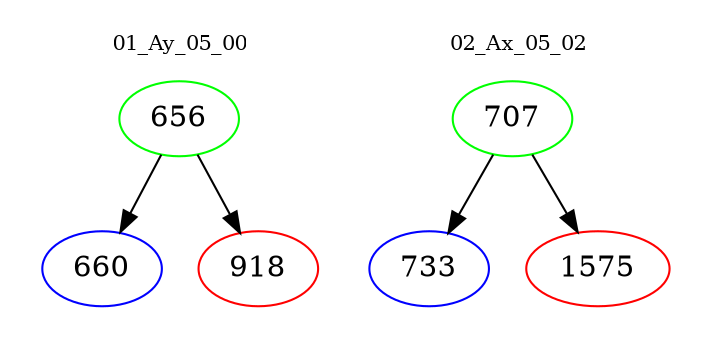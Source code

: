 digraph{
subgraph cluster_0 {
color = white
label = "01_Ay_05_00";
fontsize=10;
T0_656 [label="656", color="green"]
T0_656 -> T0_660 [color="black"]
T0_660 [label="660", color="blue"]
T0_656 -> T0_918 [color="black"]
T0_918 [label="918", color="red"]
}
subgraph cluster_1 {
color = white
label = "02_Ax_05_02";
fontsize=10;
T1_707 [label="707", color="green"]
T1_707 -> T1_733 [color="black"]
T1_733 [label="733", color="blue"]
T1_707 -> T1_1575 [color="black"]
T1_1575 [label="1575", color="red"]
}
}
